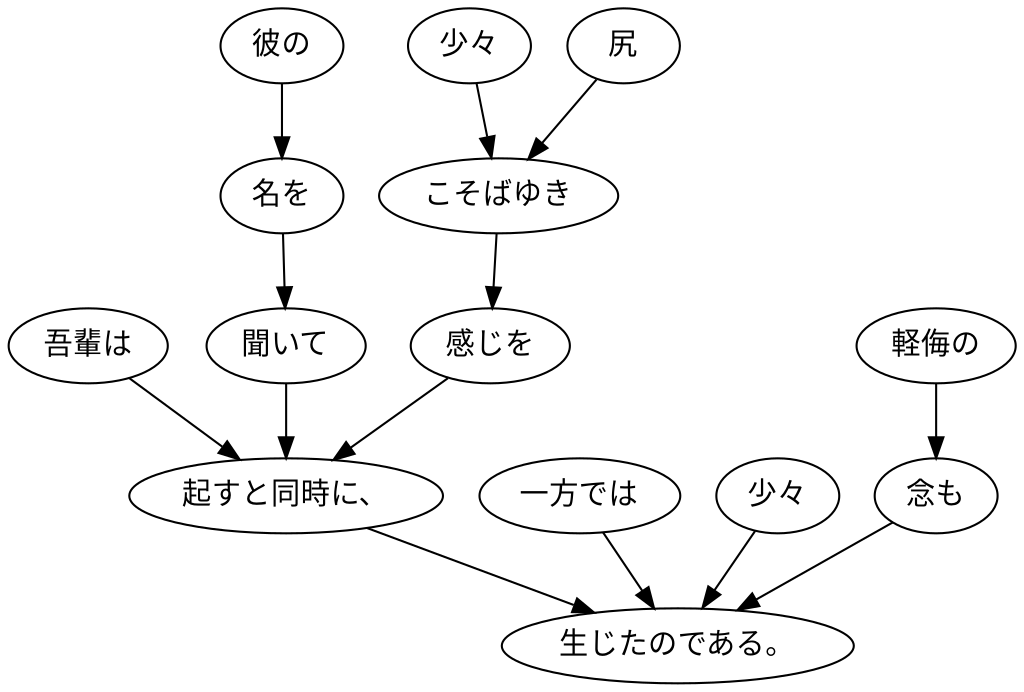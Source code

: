 digraph graph216 {
	node0 [label="吾輩は"];
	node1 [label="彼の"];
	node2 [label="名を"];
	node3 [label="聞いて"];
	node4 [label="少々"];
	node5 [label="尻"];
	node6 [label="こそばゆき"];
	node7 [label="感じを"];
	node8 [label="起すと同時に、"];
	node9 [label="一方では"];
	node10 [label="少々"];
	node11 [label="軽侮の"];
	node12 [label="念も"];
	node13 [label="生じたのである。"];
	node0 -> node8;
	node1 -> node2;
	node2 -> node3;
	node3 -> node8;
	node4 -> node6;
	node5 -> node6;
	node6 -> node7;
	node7 -> node8;
	node8 -> node13;
	node9 -> node13;
	node10 -> node13;
	node11 -> node12;
	node12 -> node13;
}
